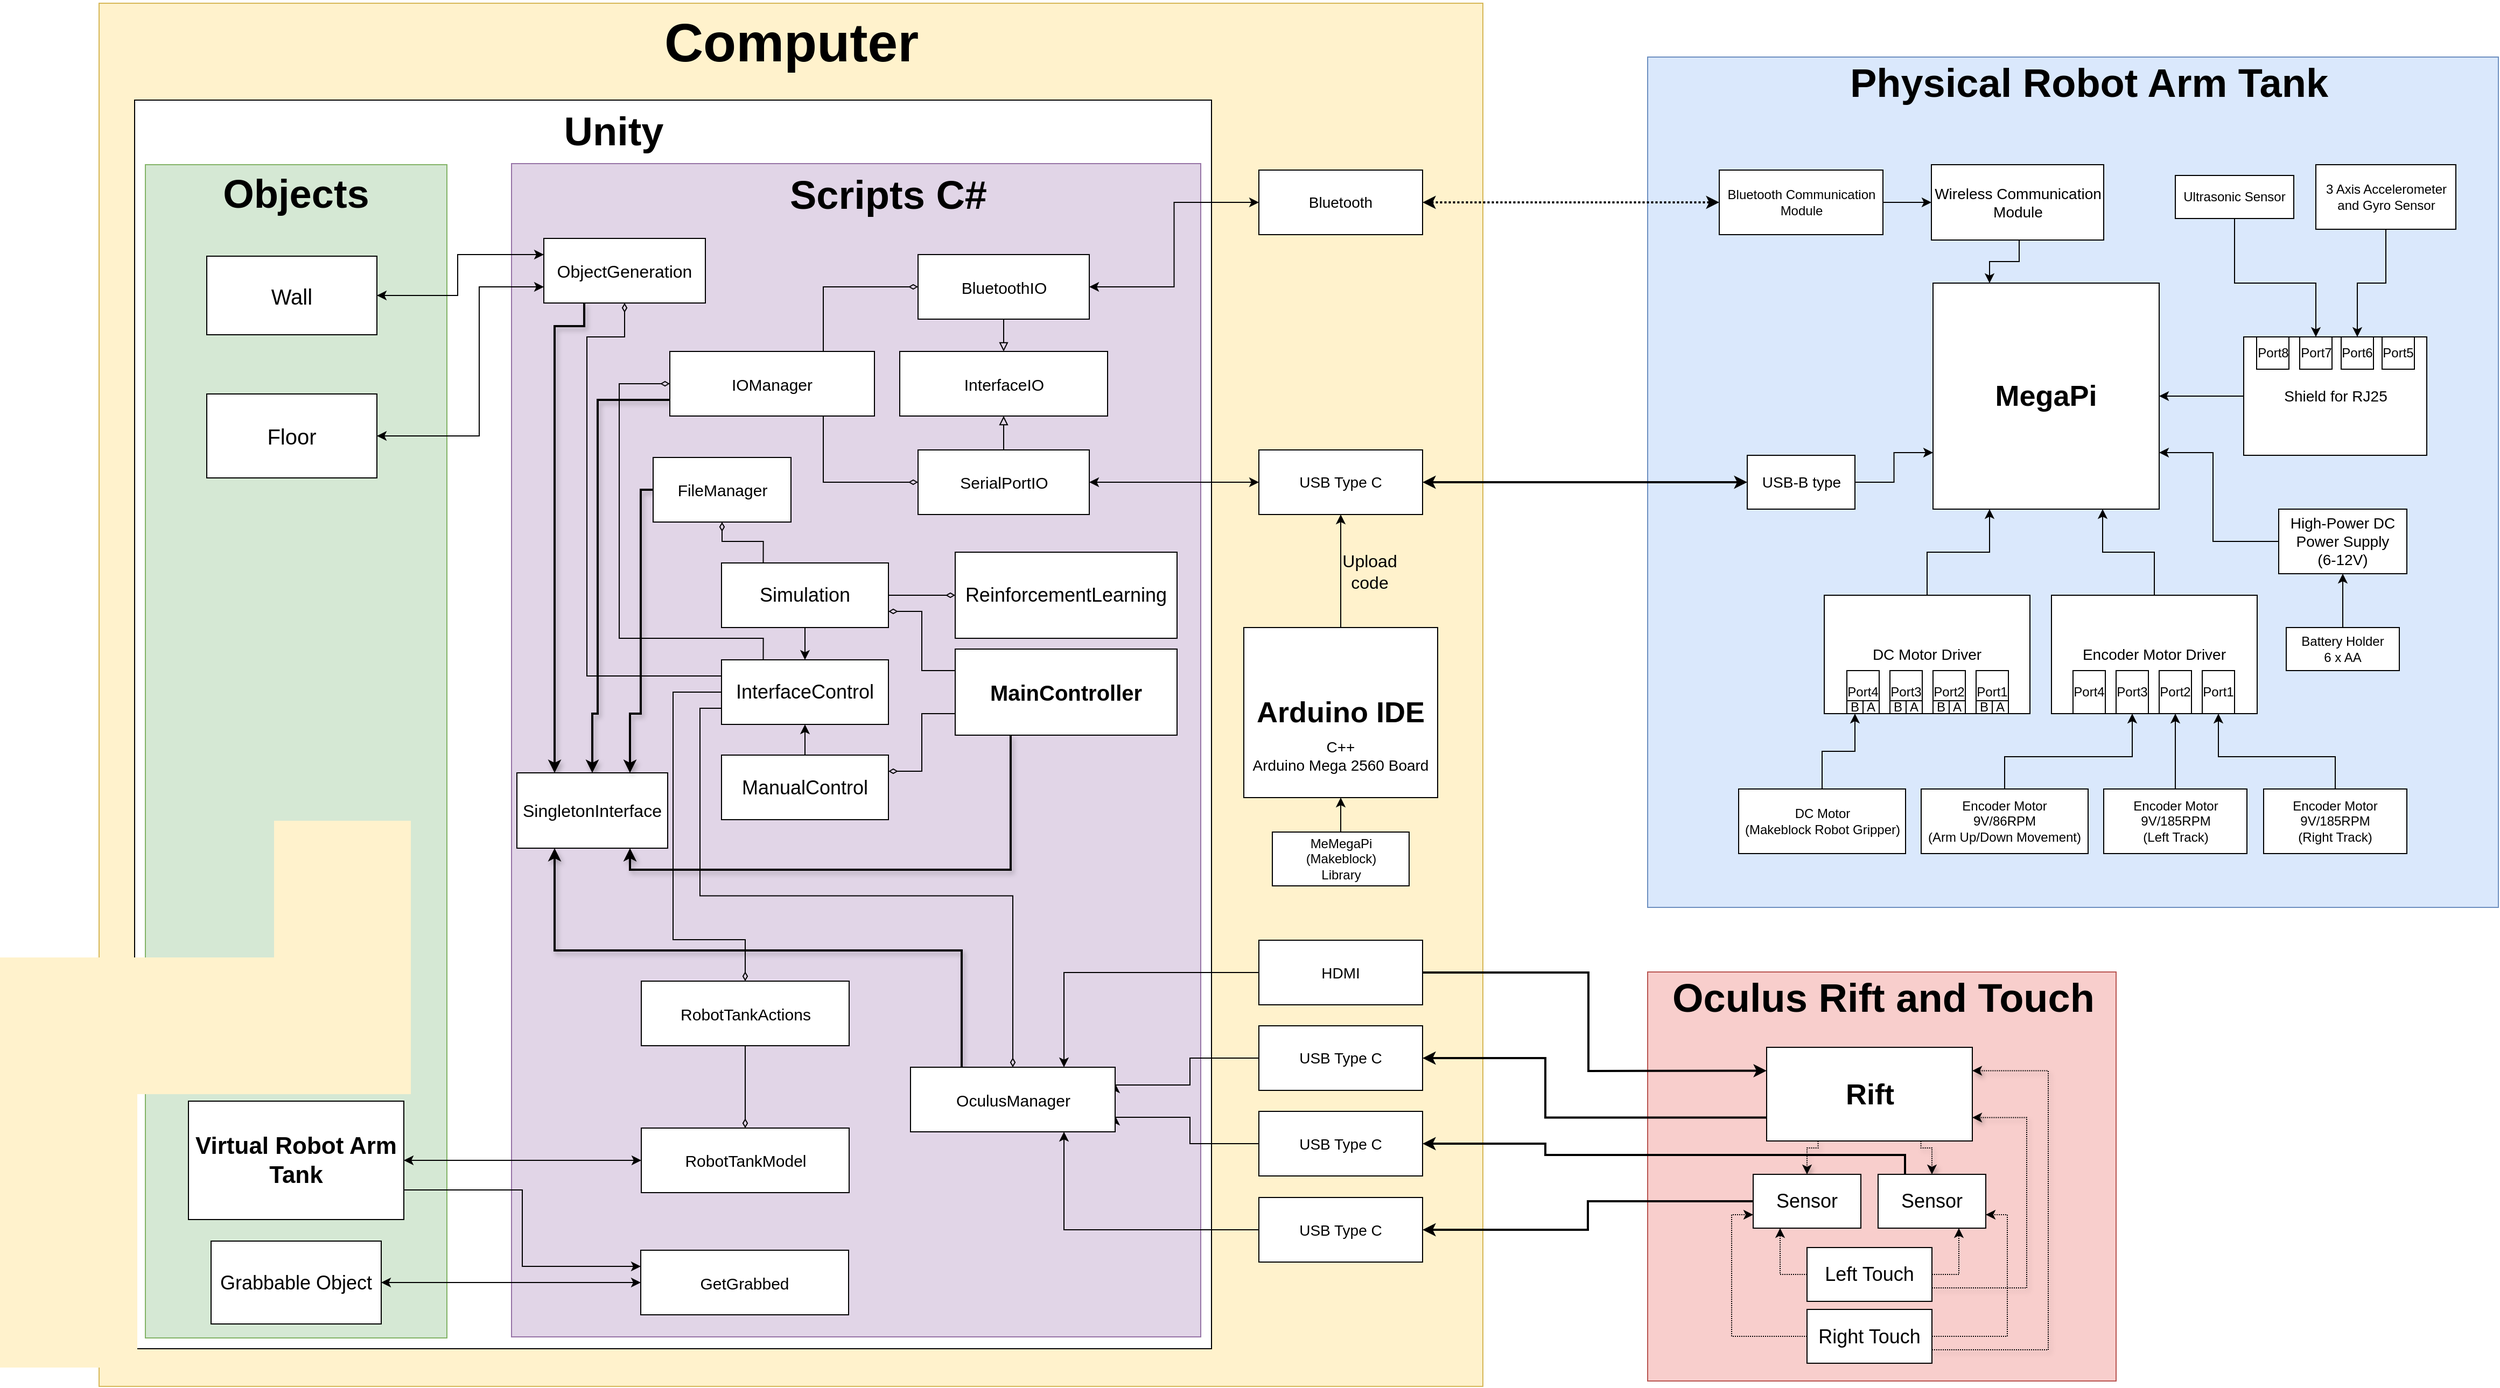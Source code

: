 <mxfile version="12.3.3" type="device" pages="1"><diagram id="ZtkuPc8oIdVvpGQawi5z" name="Page-1"><mxGraphModel dx="4544" dy="1426" grid="1" gridSize="10" guides="1" tooltips="1" connect="1" arrows="1" fold="1" page="1" pageScale="1" pageWidth="850" pageHeight="1100" math="0" shadow="0"><root><mxCell id="0"/><mxCell id="1" parent="0"/><mxCell id="pM2XGTTBJihwnkNe8BIH-6" value="" style="whiteSpace=wrap;html=1;aspect=fixed;labelBackgroundColor=none;labelBorderColor=none;fillColor=#dae8fc;strokeColor=#6c8ebf;" parent="1" vertex="1"><mxGeometry x="395" y="90" width="790" height="790" as="geometry"/></mxCell><mxCell id="pM2XGTTBJihwnkNe8BIH-5" value="&lt;font style=&quot;font-size: 27px;&quot;&gt;MegaPi&lt;/font&gt;" style="whiteSpace=wrap;html=1;align=center;fontStyle=1;fontSize=27;" parent="1" vertex="1"><mxGeometry x="660" y="300" width="210" height="210" as="geometry"/></mxCell><mxCell id="pM2XGTTBJihwnkNe8BIH-67" style="edgeStyle=orthogonalEdgeStyle;rounded=0;orthogonalLoop=1;jettySize=auto;html=1;entryX=0.5;entryY=0;entryDx=0;entryDy=0;fontSize=27;" parent="1" source="pM2XGTTBJihwnkNe8BIH-7" target="pM2XGTTBJihwnkNe8BIH-63" edge="1"><mxGeometry relative="1" as="geometry"><Array as="points"><mxPoint x="1081" y="300"/><mxPoint x="1054" y="300"/></Array></mxGeometry></mxCell><mxCell id="pM2XGTTBJihwnkNe8BIH-7" value="3 Axis Accelerometer and Gyro Sensor" style="whiteSpace=wrap;html=1;align=center;" parent="1" vertex="1"><mxGeometry x="1015.5" y="190" width="130" height="60" as="geometry"/></mxCell><mxCell id="pM2XGTTBJihwnkNe8BIH-8" value="Physical Robot Arm Tank" style="text;html=1;strokeColor=none;fillColor=none;align=center;verticalAlign=middle;whiteSpace=wrap;rounded=0;fontSize=37;fontStyle=1" parent="1" vertex="1"><mxGeometry x="550" y="90" width="510" height="50" as="geometry"/></mxCell><mxCell id="pM2XGTTBJihwnkNe8BIH-66" style="edgeStyle=orthogonalEdgeStyle;rounded=0;orthogonalLoop=1;jettySize=auto;html=1;entryX=0.5;entryY=0;entryDx=0;entryDy=0;fontSize=27;" parent="1" source="pM2XGTTBJihwnkNe8BIH-15" target="pM2XGTTBJihwnkNe8BIH-64" edge="1"><mxGeometry relative="1" as="geometry"><Array as="points"><mxPoint x="940" y="300"/><mxPoint x="1016" y="300"/></Array></mxGeometry></mxCell><mxCell id="pM2XGTTBJihwnkNe8BIH-15" value="&lt;font style=&quot;font-size: 12px;&quot;&gt;Ultrasonic Sensor&lt;/font&gt;" style="whiteSpace=wrap;html=1;align=center;fontSize=12;" parent="1" vertex="1"><mxGeometry x="885" y="200" width="110" height="40" as="geometry"/></mxCell><mxCell id="pM2XGTTBJihwnkNe8BIH-33" style="edgeStyle=orthogonalEdgeStyle;rounded=0;orthogonalLoop=1;jettySize=auto;html=1;entryX=0.5;entryY=1;entryDx=0;entryDy=0;fontSize=12;" parent="1" source="pM2XGTTBJihwnkNe8BIH-16" target="pM2XGTTBJihwnkNe8BIH-28" edge="1"><mxGeometry relative="1" as="geometry"/></mxCell><mxCell id="pM2XGTTBJihwnkNe8BIH-16" value="Encoder Motor 9V/185RPM&lt;br&gt;(Left Track)" style="whiteSpace=wrap;html=1;align=center;fontSize=12;" parent="1" vertex="1"><mxGeometry x="818.5" y="770" width="133" height="60" as="geometry"/></mxCell><mxCell id="pM2XGTTBJihwnkNe8BIH-31" style="edgeStyle=orthogonalEdgeStyle;rounded=0;orthogonalLoop=1;jettySize=auto;html=1;fontSize=12;" parent="1" source="pM2XGTTBJihwnkNe8BIH-17" target="pM2XGTTBJihwnkNe8BIH-27" edge="1"><mxGeometry relative="1" as="geometry"><Array as="points"><mxPoint x="1034" y="740"/><mxPoint x="925" y="740"/></Array></mxGeometry></mxCell><mxCell id="pM2XGTTBJihwnkNe8BIH-17" value="Encoder Motor 9V/185RPM&lt;br&gt;(Right Track)" style="whiteSpace=wrap;html=1;align=center;fontSize=12;" parent="1" vertex="1"><mxGeometry x="967" y="770" width="133" height="60" as="geometry"/></mxCell><mxCell id="pM2XGTTBJihwnkNe8BIH-32" style="edgeStyle=orthogonalEdgeStyle;rounded=0;orthogonalLoop=1;jettySize=auto;html=1;entryX=0.5;entryY=1;entryDx=0;entryDy=0;fontSize=12;" parent="1" source="pM2XGTTBJihwnkNe8BIH-18" target="pM2XGTTBJihwnkNe8BIH-29" edge="1"><mxGeometry relative="1" as="geometry"><Array as="points"><mxPoint x="727" y="740"/><mxPoint x="845" y="740"/></Array></mxGeometry></mxCell><mxCell id="pM2XGTTBJihwnkNe8BIH-18" value="Encoder Motor &lt;br&gt;9V/86RPM&lt;br&gt;(Arm Up/Down Movement)" style="whiteSpace=wrap;html=1;align=center;fontSize=12;" parent="1" vertex="1"><mxGeometry x="649" y="770" width="155" height="60" as="geometry"/></mxCell><mxCell id="pM2XGTTBJihwnkNe8BIH-69" style="edgeStyle=orthogonalEdgeStyle;rounded=0;orthogonalLoop=1;jettySize=auto;html=1;entryX=0.75;entryY=1;entryDx=0;entryDy=0;fontSize=27;" parent="1" source="pM2XGTTBJihwnkNe8BIH-22" target="pM2XGTTBJihwnkNe8BIH-5" edge="1"><mxGeometry relative="1" as="geometry"/></mxCell><mxCell id="pM2XGTTBJihwnkNe8BIH-22" value="Encoder Motor Driver" style="whiteSpace=wrap;html=1;align=center;fontSize=14;" parent="1" vertex="1"><mxGeometry x="770" y="590" width="191" height="110" as="geometry"/></mxCell><mxCell id="pM2XGTTBJihwnkNe8BIH-58" style="edgeStyle=orthogonalEdgeStyle;rounded=0;orthogonalLoop=1;jettySize=auto;html=1;entryX=0.5;entryY=1;entryDx=0;entryDy=0;fontSize=14;" parent="1" source="pM2XGTTBJihwnkNe8BIH-26" target="pM2XGTTBJihwnkNe8BIH-57" edge="1"><mxGeometry relative="1" as="geometry"/></mxCell><mxCell id="pM2XGTTBJihwnkNe8BIH-26" value="Battery Holder &lt;br style=&quot;font-size: 12px;&quot;&gt;6 x AA" style="whiteSpace=wrap;html=1;align=center;fontSize=12;" parent="1" vertex="1"><mxGeometry x="988" y="620" width="105" height="40" as="geometry"/></mxCell><mxCell id="pM2XGTTBJihwnkNe8BIH-27" value="Port1" style="whiteSpace=wrap;html=1;align=center;fontSize=12;" parent="1" vertex="1"><mxGeometry x="910" y="660" width="30" height="40" as="geometry"/></mxCell><mxCell id="pM2XGTTBJihwnkNe8BIH-28" value="Port2" style="whiteSpace=wrap;html=1;align=center;fontSize=12;" parent="1" vertex="1"><mxGeometry x="870" y="660" width="30" height="40" as="geometry"/></mxCell><mxCell id="pM2XGTTBJihwnkNe8BIH-29" value="Port3" style="whiteSpace=wrap;html=1;align=center;fontSize=12;" parent="1" vertex="1"><mxGeometry x="830" y="660" width="30" height="40" as="geometry"/></mxCell><mxCell id="pM2XGTTBJihwnkNe8BIH-30" value="Port4" style="whiteSpace=wrap;html=1;align=center;fontSize=12;" parent="1" vertex="1"><mxGeometry x="790" y="660" width="30" height="40" as="geometry"/></mxCell><mxCell id="pM2XGTTBJihwnkNe8BIH-68" style="edgeStyle=orthogonalEdgeStyle;rounded=0;orthogonalLoop=1;jettySize=auto;html=1;entryX=0.25;entryY=1;entryDx=0;entryDy=0;fontSize=27;" parent="1" source="pM2XGTTBJihwnkNe8BIH-34" target="pM2XGTTBJihwnkNe8BIH-5" edge="1"><mxGeometry relative="1" as="geometry"/></mxCell><mxCell id="pM2XGTTBJihwnkNe8BIH-34" value="DC Motor Driver" style="whiteSpace=wrap;html=1;align=center;fontSize=14;" parent="1" vertex="1"><mxGeometry x="559" y="590" width="191" height="110" as="geometry"/></mxCell><mxCell id="pM2XGTTBJihwnkNe8BIH-56" style="edgeStyle=orthogonalEdgeStyle;rounded=0;orthogonalLoop=1;jettySize=auto;html=1;entryX=0.5;entryY=1;entryDx=0;entryDy=0;fontSize=14;" parent="1" source="pM2XGTTBJihwnkNe8BIH-35" target="pM2XGTTBJihwnkNe8BIH-51" edge="1"><mxGeometry relative="1" as="geometry"/></mxCell><mxCell id="pM2XGTTBJihwnkNe8BIH-35" value="DC Motor &lt;br&gt;(Makeblock Robot Gripper)" style="whiteSpace=wrap;html=1;align=center;fontSize=12;" parent="1" vertex="1"><mxGeometry x="479.5" y="770" width="155" height="60" as="geometry"/></mxCell><mxCell id="pM2XGTTBJihwnkNe8BIH-36" value="Port1" style="whiteSpace=wrap;html=1;align=center;fontSize=12;" parent="1" vertex="1"><mxGeometry x="700" y="660" width="30" height="40" as="geometry"/></mxCell><mxCell id="pM2XGTTBJihwnkNe8BIH-37" value="Port2" style="whiteSpace=wrap;html=1;align=center;fontSize=12;" parent="1" vertex="1"><mxGeometry x="660" y="660" width="30" height="40" as="geometry"/></mxCell><mxCell id="pM2XGTTBJihwnkNe8BIH-38" value="Port3" style="whiteSpace=wrap;html=1;align=center;fontSize=12;" parent="1" vertex="1"><mxGeometry x="620" y="660" width="30" height="40" as="geometry"/></mxCell><mxCell id="pM2XGTTBJihwnkNe8BIH-39" value="Port4" style="whiteSpace=wrap;html=1;align=center;fontSize=12;" parent="1" vertex="1"><mxGeometry x="580" y="660" width="30" height="40" as="geometry"/></mxCell><mxCell id="pM2XGTTBJihwnkNe8BIH-43" value="A" style="whiteSpace=wrap;html=1;align=center;fontSize=12;" parent="1" vertex="1"><mxGeometry x="635" y="688" width="15" height="12" as="geometry"/></mxCell><mxCell id="pM2XGTTBJihwnkNe8BIH-49" value="B" style="whiteSpace=wrap;html=1;align=center;fontSize=12;" parent="1" vertex="1"><mxGeometry x="620" y="688" width="15" height="12" as="geometry"/></mxCell><mxCell id="pM2XGTTBJihwnkNe8BIH-50" value="A" style="whiteSpace=wrap;html=1;align=center;fontSize=12;" parent="1" vertex="1"><mxGeometry x="595" y="688" width="15" height="12" as="geometry"/></mxCell><mxCell id="pM2XGTTBJihwnkNe8BIH-51" value="B" style="whiteSpace=wrap;html=1;align=center;fontSize=12;" parent="1" vertex="1"><mxGeometry x="580" y="688" width="15" height="12" as="geometry"/></mxCell><mxCell id="pM2XGTTBJihwnkNe8BIH-52" value="A" style="whiteSpace=wrap;html=1;align=center;fontSize=12;" parent="1" vertex="1"><mxGeometry x="675" y="688" width="15" height="12" as="geometry"/></mxCell><mxCell id="pM2XGTTBJihwnkNe8BIH-53" value="B" style="whiteSpace=wrap;html=1;align=center;fontSize=12;" parent="1" vertex="1"><mxGeometry x="660" y="688" width="15" height="12" as="geometry"/></mxCell><mxCell id="pM2XGTTBJihwnkNe8BIH-54" value="A" style="whiteSpace=wrap;html=1;align=center;fontSize=12;" parent="1" vertex="1"><mxGeometry x="715" y="688" width="15" height="12" as="geometry"/></mxCell><mxCell id="pM2XGTTBJihwnkNe8BIH-55" value="B" style="whiteSpace=wrap;html=1;align=center;fontSize=12;" parent="1" vertex="1"><mxGeometry x="700" y="688" width="15" height="12" as="geometry"/></mxCell><mxCell id="pM2XGTTBJihwnkNe8BIH-70" style="edgeStyle=orthogonalEdgeStyle;rounded=0;orthogonalLoop=1;jettySize=auto;html=1;entryX=1;entryY=0.75;entryDx=0;entryDy=0;fontSize=27;" parent="1" source="pM2XGTTBJihwnkNe8BIH-57" target="pM2XGTTBJihwnkNe8BIH-5" edge="1"><mxGeometry relative="1" as="geometry"><Array as="points"><mxPoint x="920" y="540"/><mxPoint x="920" y="458"/></Array></mxGeometry></mxCell><mxCell id="pM2XGTTBJihwnkNe8BIH-57" value="High-Power DC&lt;br&gt;Power Supply &lt;br&gt;(6-12V)" style="whiteSpace=wrap;html=1;align=center;fontSize=14;" parent="1" vertex="1"><mxGeometry x="981" y="510" width="119" height="60" as="geometry"/></mxCell><mxCell id="pM2XGTTBJihwnkNe8BIH-71" style="edgeStyle=orthogonalEdgeStyle;rounded=0;orthogonalLoop=1;jettySize=auto;html=1;entryX=1;entryY=0.5;entryDx=0;entryDy=0;fontSize=27;" parent="1" source="pM2XGTTBJihwnkNe8BIH-59" target="pM2XGTTBJihwnkNe8BIH-5" edge="1"><mxGeometry relative="1" as="geometry"/></mxCell><mxCell id="pM2XGTTBJihwnkNe8BIH-59" value="Shield for RJ25" style="whiteSpace=wrap;html=1;align=center;fontSize=14;" parent="1" vertex="1"><mxGeometry x="948.5" y="350" width="170" height="110" as="geometry"/></mxCell><mxCell id="pM2XGTTBJihwnkNe8BIH-61" value="Port5" style="whiteSpace=wrap;html=1;align=center;fontSize=12;" parent="1" vertex="1"><mxGeometry x="1077" y="350" width="30" height="30" as="geometry"/></mxCell><mxCell id="pM2XGTTBJihwnkNe8BIH-63" value="Port6" style="whiteSpace=wrap;html=1;align=center;fontSize=12;" parent="1" vertex="1"><mxGeometry x="1039" y="350" width="30" height="30" as="geometry"/></mxCell><mxCell id="pM2XGTTBJihwnkNe8BIH-64" value="Port7" style="whiteSpace=wrap;html=1;align=center;fontSize=12;" parent="1" vertex="1"><mxGeometry x="1000.5" y="350" width="30" height="30" as="geometry"/></mxCell><mxCell id="pM2XGTTBJihwnkNe8BIH-65" value="Port8" style="whiteSpace=wrap;html=1;align=center;fontSize=12;" parent="1" vertex="1"><mxGeometry x="960.5" y="350" width="30" height="30" as="geometry"/></mxCell><mxCell id="pM2XGTTBJihwnkNe8BIH-75" style="edgeStyle=orthogonalEdgeStyle;rounded=0;orthogonalLoop=1;jettySize=auto;html=1;entryX=0;entryY=0.75;entryDx=0;entryDy=0;fontSize=27;" parent="1" source="pM2XGTTBJihwnkNe8BIH-73" target="pM2XGTTBJihwnkNe8BIH-5" edge="1"><mxGeometry relative="1" as="geometry"/></mxCell><mxCell id="pM2XGTTBJihwnkNe8BIH-73" value="USB-B type" style="whiteSpace=wrap;html=1;align=center;fontSize=14;" parent="1" vertex="1"><mxGeometry x="487.5" y="460" width="100" height="50" as="geometry"/></mxCell><mxCell id="pM2XGTTBJihwnkNe8BIH-76" style="edgeStyle=orthogonalEdgeStyle;rounded=0;orthogonalLoop=1;jettySize=auto;html=1;entryX=0.25;entryY=0;entryDx=0;entryDy=0;fontSize=27;" parent="1" source="pM2XGTTBJihwnkNe8BIH-74" target="pM2XGTTBJihwnkNe8BIH-5" edge="1"><mxGeometry relative="1" as="geometry"><Array as="points"><mxPoint x="740" y="280"/><mxPoint x="712" y="280"/></Array></mxGeometry></mxCell><mxCell id="pM2XGTTBJihwnkNe8BIH-74" value="Wireless Communication Module" style="whiteSpace=wrap;html=1;align=center;fontSize=14;" parent="1" vertex="1"><mxGeometry x="658.5" y="190" width="160" height="70" as="geometry"/></mxCell><mxCell id="pM2XGTTBJihwnkNe8BIH-78" style="edgeStyle=orthogonalEdgeStyle;rounded=0;orthogonalLoop=1;jettySize=auto;html=1;entryX=0;entryY=0.5;entryDx=0;entryDy=0;fontSize=12;" parent="1" source="pM2XGTTBJihwnkNe8BIH-77" target="pM2XGTTBJihwnkNe8BIH-74" edge="1"><mxGeometry relative="1" as="geometry"/></mxCell><mxCell id="pM2XGTTBJihwnkNe8BIH-77" value="Bluetooth Communication Module" style="whiteSpace=wrap;html=1;align=center;fontSize=12;" parent="1" vertex="1"><mxGeometry x="461.5" y="195" width="152" height="60" as="geometry"/></mxCell><mxCell id="pM2XGTTBJihwnkNe8BIH-79" value="" style="whiteSpace=wrap;html=1;aspect=fixed;fillColor=#fff2cc;strokeColor=#d6b656;" parent="1" vertex="1"><mxGeometry x="-1043" y="40" width="1285" height="1285" as="geometry"/></mxCell><mxCell id="pM2XGTTBJihwnkNe8BIH-91" style="edgeStyle=none;rounded=0;comic=0;jumpStyle=none;orthogonalLoop=1;jettySize=auto;html=1;entryX=0;entryY=0.5;entryDx=0;entryDy=0;shadow=0;startArrow=classic;startFill=1;strokeColor=#000000;strokeWidth=2;fontSize=14;dashed=1;dashPattern=1 1;" parent="1" source="pM2XGTTBJihwnkNe8BIH-81" target="pM2XGTTBJihwnkNe8BIH-77" edge="1"><mxGeometry relative="1" as="geometry"/></mxCell><mxCell id="pM2XGTTBJihwnkNe8BIH-86" style="rounded=0;orthogonalLoop=1;jettySize=auto;html=1;entryX=0;entryY=0.5;entryDx=0;entryDy=0;fontSize=14;strokeColor=#000000;strokeWidth=2;elbow=vertical;shadow=0;comic=0;jumpStyle=none;startArrow=classic;startFill=1;" parent="1" source="pM2XGTTBJihwnkNe8BIH-83" target="pM2XGTTBJihwnkNe8BIH-73" edge="1"><mxGeometry relative="1" as="geometry"/></mxCell><mxCell id="pM2XGTTBJihwnkNe8BIH-95" value="" style="rounded=0;whiteSpace=wrap;html=1;fontSize=37;fillColor=#f8cecc;strokeColor=#b85450;" parent="1" vertex="1"><mxGeometry x="395" y="940" width="435" height="380" as="geometry"/></mxCell><mxCell id="pM2XGTTBJihwnkNe8BIH-97" value="Oculus Rift and Touch" style="text;html=1;strokeColor=none;fillColor=none;align=center;verticalAlign=middle;whiteSpace=wrap;rounded=0;fontSize=37;fontStyle=1" parent="1" vertex="1"><mxGeometry x="358.5" y="940" width="510" height="50" as="geometry"/></mxCell><mxCell id="pM2XGTTBJihwnkNe8BIH-104" style="edgeStyle=orthogonalEdgeStyle;rounded=0;comic=0;jumpStyle=none;orthogonalLoop=1;jettySize=auto;html=1;exitX=0;exitY=0.75;exitDx=0;exitDy=0;entryX=1;entryY=0.5;entryDx=0;entryDy=0;shadow=0;startArrow=none;startFill=0;strokeColor=#000000;strokeWidth=2;fontSize=23;" parent="1" source="pM2XGTTBJihwnkNe8BIH-100" target="pM2XGTTBJihwnkNe8BIH-92" edge="1"><mxGeometry relative="1" as="geometry"><Array as="points"><mxPoint x="300" y="1075"/><mxPoint x="300" y="1020"/></Array></mxGeometry></mxCell><mxCell id="pM2XGTTBJihwnkNe8BIH-112" style="edgeStyle=orthogonalEdgeStyle;rounded=0;comic=0;jumpStyle=none;orthogonalLoop=1;jettySize=auto;html=1;exitX=0;exitY=0.25;exitDx=0;exitDy=0;entryX=1;entryY=0.5;entryDx=0;entryDy=0;shadow=0;startArrow=classic;startFill=1;strokeColor=#000000;strokeWidth=2;fontSize=23;endArrow=none;endFill=0;" parent="1" source="pM2XGTTBJihwnkNe8BIH-100" target="pM2XGTTBJihwnkNe8BIH-98" edge="1"><mxGeometry relative="1" as="geometry"><Array as="points"><mxPoint x="470" y="1032"/><mxPoint x="340" y="1032"/><mxPoint x="340" y="941"/></Array></mxGeometry></mxCell><mxCell id="pM2XGTTBJihwnkNe8BIH-114" style="edgeStyle=orthogonalEdgeStyle;rounded=0;comic=0;jumpStyle=none;orthogonalLoop=1;jettySize=auto;html=1;exitX=0.25;exitY=1;exitDx=0;exitDy=0;shadow=1;startArrow=none;startFill=0;strokeColor=#000000;strokeWidth=1;fontSize=23;dashed=1;dashPattern=1 1;" parent="1" source="pM2XGTTBJihwnkNe8BIH-100" target="pM2XGTTBJihwnkNe8BIH-102" edge="1"><mxGeometry relative="1" as="geometry"><Array as="points"><mxPoint x="553" y="1103.5"/><mxPoint x="543" y="1103.5"/></Array></mxGeometry></mxCell><mxCell id="pM2XGTTBJihwnkNe8BIH-115" style="edgeStyle=orthogonalEdgeStyle;rounded=0;comic=0;jumpStyle=none;orthogonalLoop=1;jettySize=auto;html=1;exitX=0.75;exitY=1;exitDx=0;exitDy=0;shadow=1;startArrow=none;startFill=0;strokeColor=#000000;strokeWidth=1;fontSize=23;dashed=1;dashPattern=1 1;" parent="1" source="pM2XGTTBJihwnkNe8BIH-100" target="pM2XGTTBJihwnkNe8BIH-101" edge="1"><mxGeometry relative="1" as="geometry"><Array as="points"><mxPoint x="649" y="1103.5"/><mxPoint x="659" y="1103.5"/></Array></mxGeometry></mxCell><mxCell id="pM2XGTTBJihwnkNe8BIH-100" value="Rift" style="whiteSpace=wrap;html=1;align=center;fontSize=27;fontStyle=1" parent="1" vertex="1"><mxGeometry x="505.5" y="1010" width="191" height="87" as="geometry"/></mxCell><mxCell id="pM2XGTTBJihwnkNe8BIH-128" style="edgeStyle=orthogonalEdgeStyle;rounded=0;comic=0;jumpStyle=none;orthogonalLoop=1;jettySize=auto;html=1;exitX=0.25;exitY=0;exitDx=0;exitDy=0;entryX=1;entryY=0.5;entryDx=0;entryDy=0;shadow=0;startArrow=none;startFill=0;strokeColor=#000000;strokeWidth=2;fontSize=23;" parent="1" source="pM2XGTTBJihwnkNe8BIH-101" target="pM2XGTTBJihwnkNe8BIH-94" edge="1"><mxGeometry relative="1" as="geometry"><Array as="points"><mxPoint x="634" y="1110"/><mxPoint x="300" y="1110"/><mxPoint x="300" y="1100"/></Array></mxGeometry></mxCell><mxCell id="pM2XGTTBJihwnkNe8BIH-101" value="Sensor" style="whiteSpace=wrap;html=1;align=center;fontSize=18;" parent="1" vertex="1"><mxGeometry x="609" y="1128" width="100" height="50" as="geometry"/></mxCell><mxCell id="pM2XGTTBJihwnkNe8BIH-116" style="edgeStyle=orthogonalEdgeStyle;rounded=0;comic=0;jumpStyle=none;orthogonalLoop=1;jettySize=auto;html=1;exitX=0;exitY=0.5;exitDx=0;exitDy=0;entryX=1;entryY=0.5;entryDx=0;entryDy=0;shadow=0;startArrow=none;startFill=0;strokeColor=#000000;strokeWidth=2;fontSize=23;" parent="1" source="pM2XGTTBJihwnkNe8BIH-102" target="pM2XGTTBJihwnkNe8BIH-93" edge="1"><mxGeometry relative="1" as="geometry"/></mxCell><mxCell id="pM2XGTTBJihwnkNe8BIH-102" value="Sensor" style="whiteSpace=wrap;html=1;align=center;fontSize=18;" parent="1" vertex="1"><mxGeometry x="493" y="1128" width="100" height="50" as="geometry"/></mxCell><mxCell id="pM2XGTTBJihwnkNe8BIH-124" style="edgeStyle=orthogonalEdgeStyle;rounded=0;comic=0;jumpStyle=none;orthogonalLoop=1;jettySize=auto;html=1;entryX=0.25;entryY=1;entryDx=0;entryDy=0;shadow=0;startArrow=none;startFill=0;strokeColor=#000000;strokeWidth=1;fontSize=23;dashed=1;dashPattern=1 1;" parent="1" source="pM2XGTTBJihwnkNe8BIH-118" target="pM2XGTTBJihwnkNe8BIH-102" edge="1"><mxGeometry relative="1" as="geometry"><Array as="points"><mxPoint x="518" y="1220.5"/></Array></mxGeometry></mxCell><mxCell id="pM2XGTTBJihwnkNe8BIH-125" style="edgeStyle=orthogonalEdgeStyle;rounded=0;comic=0;jumpStyle=none;orthogonalLoop=1;jettySize=auto;html=1;entryX=0.75;entryY=1;entryDx=0;entryDy=0;shadow=0;startArrow=none;startFill=0;strokeColor=#000000;strokeWidth=1;fontSize=23;dashed=1;dashPattern=1 1;" parent="1" source="pM2XGTTBJihwnkNe8BIH-118" target="pM2XGTTBJihwnkNe8BIH-101" edge="1"><mxGeometry relative="1" as="geometry"><Array as="points"><mxPoint x="684" y="1221.5"/></Array></mxGeometry></mxCell><mxCell id="pM2XGTTBJihwnkNe8BIH-126" style="edgeStyle=orthogonalEdgeStyle;rounded=0;comic=0;jumpStyle=none;orthogonalLoop=1;jettySize=auto;html=1;exitX=1;exitY=0.75;exitDx=0;exitDy=0;entryX=1;entryY=0.75;entryDx=0;entryDy=0;shadow=1;startArrow=none;startFill=0;strokeColor=#000000;strokeWidth=1;fontSize=23;dashed=1;dashPattern=1 1;" parent="1" source="pM2XGTTBJihwnkNe8BIH-118" target="pM2XGTTBJihwnkNe8BIH-100" edge="1"><mxGeometry relative="1" as="geometry"><Array as="points"><mxPoint x="747" y="1233.5"/><mxPoint x="747" y="1075.5"/></Array></mxGeometry></mxCell><mxCell id="pM2XGTTBJihwnkNe8BIH-118" value="Left Touch" style="whiteSpace=wrap;html=1;align=center;fontSize=18;" parent="1" vertex="1"><mxGeometry x="543" y="1196" width="116" height="50" as="geometry"/></mxCell><mxCell id="pM2XGTTBJihwnkNe8BIH-122" style="edgeStyle=orthogonalEdgeStyle;rounded=0;comic=0;jumpStyle=none;orthogonalLoop=1;jettySize=auto;html=1;entryX=1;entryY=0.75;entryDx=0;entryDy=0;shadow=0;startArrow=none;startFill=0;strokeColor=#000000;strokeWidth=1;fontSize=23;dashed=1;dashPattern=1 1;" parent="1" source="pM2XGTTBJihwnkNe8BIH-121" target="pM2XGTTBJihwnkNe8BIH-101" edge="1"><mxGeometry relative="1" as="geometry"><Array as="points"><mxPoint x="729" y="1278.5"/><mxPoint x="729" y="1165.5"/></Array></mxGeometry></mxCell><mxCell id="pM2XGTTBJihwnkNe8BIH-123" style="edgeStyle=orthogonalEdgeStyle;rounded=0;comic=0;jumpStyle=none;orthogonalLoop=1;jettySize=auto;html=1;entryX=0;entryY=0.75;entryDx=0;entryDy=0;shadow=0;startArrow=none;startFill=0;strokeColor=#000000;strokeWidth=1;fontSize=23;dashed=1;dashPattern=1 1;" parent="1" source="pM2XGTTBJihwnkNe8BIH-121" target="pM2XGTTBJihwnkNe8BIH-102" edge="1"><mxGeometry relative="1" as="geometry"><Array as="points"><mxPoint x="473" y="1278.5"/><mxPoint x="473" y="1165.5"/></Array></mxGeometry></mxCell><mxCell id="pM2XGTTBJihwnkNe8BIH-127" style="edgeStyle=orthogonalEdgeStyle;rounded=0;comic=0;jumpStyle=none;orthogonalLoop=1;jettySize=auto;html=1;exitX=1;exitY=0.75;exitDx=0;exitDy=0;entryX=1;entryY=0.25;entryDx=0;entryDy=0;shadow=1;startArrow=none;startFill=0;strokeColor=#000000;strokeWidth=1;fontSize=23;dashed=1;dashPattern=1 1;" parent="1" source="pM2XGTTBJihwnkNe8BIH-121" target="pM2XGTTBJihwnkNe8BIH-100" edge="1"><mxGeometry relative="1" as="geometry"><Array as="points"><mxPoint x="767" y="1290.5"/><mxPoint x="767" y="1031.5"/></Array></mxGeometry></mxCell><mxCell id="pM2XGTTBJihwnkNe8BIH-121" value="Right Touch" style="whiteSpace=wrap;html=1;align=center;fontSize=18;" parent="1" vertex="1"><mxGeometry x="543" y="1253.5" width="116" height="50" as="geometry"/></mxCell><mxCell id="pM2XGTTBJihwnkNe8BIH-147" value="" style="rounded=0;whiteSpace=wrap;html=1;fontSize=16;" parent="1" vertex="1"><mxGeometry x="-1010" y="130" width="1000" height="1160" as="geometry"/></mxCell><mxCell id="pM2XGTTBJihwnkNe8BIH-148" value="Computer" style="text;html=1;strokeColor=none;fillColor=none;align=center;verticalAlign=middle;whiteSpace=wrap;rounded=0;fontSize=50;fontStyle=1" parent="1" vertex="1"><mxGeometry x="-680.5" y="37" width="560" height="78" as="geometry"/></mxCell><mxCell id="pM2XGTTBJihwnkNe8BIH-149" value="Unity" style="text;html=1;strokeColor=none;fillColor=none;align=center;verticalAlign=middle;whiteSpace=wrap;rounded=0;fontSize=37;fontStyle=1" parent="1" vertex="1"><mxGeometry x="-840" y="130" width="550" height="60" as="geometry"/></mxCell><mxCell id="-z4W4mjomWV5HzV91N1e-25" value="" style="rounded=0;whiteSpace=wrap;html=1;fontSize=18;fillColor=#d5e8d4;strokeColor=#82b366;" vertex="1" parent="1"><mxGeometry x="-1000" y="190" width="280" height="1090" as="geometry"/></mxCell><mxCell id="-z4W4mjomWV5HzV91N1e-26" value="Objects" style="text;html=1;strokeColor=none;fillColor=none;align=center;verticalAlign=middle;whiteSpace=wrap;rounded=0;fontSize=37;fontStyle=1" vertex="1" parent="1"><mxGeometry x="-1135" y="187.5" width="550" height="60" as="geometry"/></mxCell><mxCell id="-z4W4mjomWV5HzV91N1e-28" value="" style="rounded=0;whiteSpace=wrap;html=1;fontSize=18;fillColor=#e1d5e7;strokeColor=#9673a6;" vertex="1" parent="1"><mxGeometry x="-660" y="189" width="640" height="1090" as="geometry"/></mxCell><mxCell id="pM2XGTTBJihwnkNe8BIH-81" value="Bluetooth" style="whiteSpace=wrap;html=1;align=center;fontSize=14;" parent="1" vertex="1"><mxGeometry x="34" y="195" width="152" height="60" as="geometry"/></mxCell><mxCell id="pM2XGTTBJihwnkNe8BIH-83" value="USB Type C" style="whiteSpace=wrap;html=1;align=center;fontSize=14;" parent="1" vertex="1"><mxGeometry x="34" y="455" width="152" height="60" as="geometry"/></mxCell><mxCell id="pM2XGTTBJihwnkNe8BIH-92" value="USB Type C" style="whiteSpace=wrap;html=1;align=center;fontSize=14;" parent="1" vertex="1"><mxGeometry x="34" y="990" width="152" height="60" as="geometry"/></mxCell><mxCell id="pM2XGTTBJihwnkNe8BIH-93" value="USB Type C" style="whiteSpace=wrap;html=1;align=center;fontSize=14;" parent="1" vertex="1"><mxGeometry x="34" y="1149.5" width="152" height="60" as="geometry"/></mxCell><mxCell id="pM2XGTTBJihwnkNe8BIH-94" value="USB Type C" style="whiteSpace=wrap;html=1;align=center;fontSize=14;" parent="1" vertex="1"><mxGeometry x="34" y="1069.5" width="152" height="60" as="geometry"/></mxCell><mxCell id="pM2XGTTBJihwnkNe8BIH-98" value="HDMI" style="whiteSpace=wrap;html=1;align=center;fontSize=14;" parent="1" vertex="1"><mxGeometry x="34" y="910.5" width="152" height="60" as="geometry"/></mxCell><mxCell id="pM2XGTTBJihwnkNe8BIH-144" style="edgeStyle=orthogonalEdgeStyle;rounded=0;comic=0;jumpStyle=none;orthogonalLoop=1;jettySize=auto;html=1;entryX=0.5;entryY=1;entryDx=0;entryDy=0;shadow=0;startArrow=none;startFill=0;endArrow=classic;endFill=1;strokeColor=#000000;strokeWidth=1;fontSize=27;" parent="1" source="pM2XGTTBJihwnkNe8BIH-143" target="pM2XGTTBJihwnkNe8BIH-83" edge="1"><mxGeometry relative="1" as="geometry"/></mxCell><mxCell id="pM2XGTTBJihwnkNe8BIH-143" value="&lt;font style=&quot;font-size: 27px;&quot;&gt;Arduino IDE&lt;/font&gt;" style="whiteSpace=wrap;html=1;align=center;fontStyle=1;fontSize=27;" parent="1" vertex="1"><mxGeometry x="20" y="620" width="180" height="158" as="geometry"/></mxCell><mxCell id="pM2XGTTBJihwnkNe8BIH-146" value="Upload code" style="text;html=1;strokeColor=none;fillColor=none;align=center;verticalAlign=middle;whiteSpace=wrap;rounded=0;fontSize=16;fontStyle=0" parent="1" vertex="1"><mxGeometry x="110" y="545" width="54" height="45" as="geometry"/></mxCell><mxCell id="-z4W4mjomWV5HzV91N1e-2" style="edgeStyle=orthogonalEdgeStyle;rounded=0;orthogonalLoop=1;jettySize=auto;html=1;entryX=0.5;entryY=1;entryDx=0;entryDy=0;fontSize=12;" edge="1" parent="1" source="-z4W4mjomWV5HzV91N1e-1" target="pM2XGTTBJihwnkNe8BIH-143"><mxGeometry relative="1" as="geometry"/></mxCell><mxCell id="-z4W4mjomWV5HzV91N1e-1" value="MeMegaPi (Makeblock)&lt;br style=&quot;font-size: 12px;&quot;&gt;Library" style="whiteSpace=wrap;html=1;align=center;fontSize=12;" vertex="1" parent="1"><mxGeometry x="46.5" y="810" width="127" height="50" as="geometry"/></mxCell><mxCell id="-z4W4mjomWV5HzV91N1e-3" value="C++&lt;br style=&quot;font-size: 14px;&quot;&gt;Arduino Mega 2560 Board" style="text;html=1;strokeColor=none;fillColor=none;align=center;verticalAlign=middle;whiteSpace=wrap;rounded=0;fontSize=14;" vertex="1" parent="1"><mxGeometry x="24" y="721" width="172" height="35" as="geometry"/></mxCell><mxCell id="-z4W4mjomWV5HzV91N1e-4" value="InterfaceIO" style="whiteSpace=wrap;html=1;align=center;fontSize=15;" vertex="1" parent="1"><mxGeometry x="-299.5" y="363.5" width="193" height="60" as="geometry"/></mxCell><mxCell id="-z4W4mjomWV5HzV91N1e-8" style="edgeStyle=orthogonalEdgeStyle;rounded=0;orthogonalLoop=1;jettySize=auto;html=1;entryX=0;entryY=0.5;entryDx=0;entryDy=0;fontSize=12;startArrow=classic;startFill=1;" edge="1" parent="1" source="-z4W4mjomWV5HzV91N1e-5" target="pM2XGTTBJihwnkNe8BIH-81"><mxGeometry relative="1" as="geometry"/></mxCell><mxCell id="-z4W4mjomWV5HzV91N1e-11" style="edgeStyle=orthogonalEdgeStyle;rounded=0;orthogonalLoop=1;jettySize=auto;html=1;entryX=0.5;entryY=0;entryDx=0;entryDy=0;fontSize=12;endArrow=block;endFill=0;" edge="1" parent="1" source="-z4W4mjomWV5HzV91N1e-5" target="-z4W4mjomWV5HzV91N1e-4"><mxGeometry relative="1" as="geometry"/></mxCell><mxCell id="-z4W4mjomWV5HzV91N1e-5" value="BluetoothIO" style="whiteSpace=wrap;html=1;align=center;fontSize=15;" vertex="1" parent="1"><mxGeometry x="-282.5" y="273.5" width="159" height="60" as="geometry"/></mxCell><mxCell id="-z4W4mjomWV5HzV91N1e-9" style="edgeStyle=orthogonalEdgeStyle;rounded=0;orthogonalLoop=1;jettySize=auto;html=1;entryX=0;entryY=0.5;entryDx=0;entryDy=0;fontSize=12;startArrow=classic;startFill=1;" edge="1" parent="1" source="-z4W4mjomWV5HzV91N1e-6" target="pM2XGTTBJihwnkNe8BIH-83"><mxGeometry relative="1" as="geometry"/></mxCell><mxCell id="-z4W4mjomWV5HzV91N1e-10" style="edgeStyle=orthogonalEdgeStyle;rounded=0;orthogonalLoop=1;jettySize=auto;html=1;entryX=0.5;entryY=1;entryDx=0;entryDy=0;fontSize=12;endArrow=block;endFill=0;" edge="1" parent="1" source="-z4W4mjomWV5HzV91N1e-6" target="-z4W4mjomWV5HzV91N1e-4"><mxGeometry relative="1" as="geometry"/></mxCell><mxCell id="-z4W4mjomWV5HzV91N1e-6" value="SerialPortIO" style="whiteSpace=wrap;html=1;align=center;fontSize=15;" vertex="1" parent="1"><mxGeometry x="-282.5" y="455" width="159" height="60" as="geometry"/></mxCell><mxCell id="-z4W4mjomWV5HzV91N1e-64" style="edgeStyle=orthogonalEdgeStyle;rounded=0;orthogonalLoop=1;jettySize=auto;html=1;exitX=0;exitY=0.25;exitDx=0;exitDy=0;entryX=1;entryY=0.75;entryDx=0;entryDy=0;startArrow=none;startFill=0;endArrow=diamondThin;endFill=0;fontSize=20;" edge="1" parent="1" source="-z4W4mjomWV5HzV91N1e-12" target="-z4W4mjomWV5HzV91N1e-54"><mxGeometry relative="1" as="geometry"/></mxCell><mxCell id="-z4W4mjomWV5HzV91N1e-65" style="edgeStyle=orthogonalEdgeStyle;rounded=0;orthogonalLoop=1;jettySize=auto;html=1;exitX=0;exitY=0.75;exitDx=0;exitDy=0;entryX=1;entryY=0.25;entryDx=0;entryDy=0;startArrow=none;startFill=0;endArrow=diamondThin;endFill=0;fontSize=20;" edge="1" parent="1" source="-z4W4mjomWV5HzV91N1e-12" target="-z4W4mjomWV5HzV91N1e-57"><mxGeometry relative="1" as="geometry"/></mxCell><mxCell id="-z4W4mjomWV5HzV91N1e-75" style="edgeStyle=orthogonalEdgeStyle;rounded=0;orthogonalLoop=1;jettySize=auto;html=1;exitX=0.25;exitY=1;exitDx=0;exitDy=0;entryX=0.75;entryY=1;entryDx=0;entryDy=0;shadow=1;startArrow=none;startFill=0;endArrow=classic;endFill=1;strokeWidth=2;fontSize=16;" edge="1" parent="1" source="-z4W4mjomWV5HzV91N1e-12" target="-z4W4mjomWV5HzV91N1e-48"><mxGeometry relative="1" as="geometry"/></mxCell><mxCell id="-z4W4mjomWV5HzV91N1e-12" value="MainController" style="whiteSpace=wrap;html=1;align=center;fontSize=20;fontStyle=1" vertex="1" parent="1"><mxGeometry x="-248" y="640" width="206" height="80" as="geometry"/></mxCell><mxCell id="-z4W4mjomWV5HzV91N1e-15" style="edgeStyle=orthogonalEdgeStyle;rounded=0;orthogonalLoop=1;jettySize=auto;html=1;exitX=0.75;exitY=1;exitDx=0;exitDy=0;entryX=0;entryY=0.5;entryDx=0;entryDy=0;startArrow=none;startFill=0;endArrow=diamondThin;endFill=0;fontSize=18;" edge="1" parent="1" source="-z4W4mjomWV5HzV91N1e-13" target="-z4W4mjomWV5HzV91N1e-6"><mxGeometry relative="1" as="geometry"/></mxCell><mxCell id="-z4W4mjomWV5HzV91N1e-16" style="edgeStyle=orthogonalEdgeStyle;rounded=0;orthogonalLoop=1;jettySize=auto;html=1;exitX=0.75;exitY=0;exitDx=0;exitDy=0;entryX=0;entryY=0.5;entryDx=0;entryDy=0;startArrow=none;startFill=0;endArrow=diamondThin;endFill=0;fontSize=18;" edge="1" parent="1" source="-z4W4mjomWV5HzV91N1e-13" target="-z4W4mjomWV5HzV91N1e-5"><mxGeometry relative="1" as="geometry"/></mxCell><mxCell id="-z4W4mjomWV5HzV91N1e-73" style="edgeStyle=orthogonalEdgeStyle;rounded=0;orthogonalLoop=1;jettySize=auto;html=1;exitX=0;exitY=0.75;exitDx=0;exitDy=0;entryX=0.5;entryY=0;entryDx=0;entryDy=0;shadow=1;startArrow=none;startFill=0;endArrow=classic;endFill=1;fontSize=16;strokeWidth=2;" edge="1" parent="1" source="-z4W4mjomWV5HzV91N1e-13" target="-z4W4mjomWV5HzV91N1e-48"><mxGeometry relative="1" as="geometry"><Array as="points"><mxPoint x="-580" y="408"/><mxPoint x="-580" y="700"/><mxPoint x="-585" y="700"/></Array></mxGeometry></mxCell><mxCell id="-z4W4mjomWV5HzV91N1e-13" value="IOManager" style="whiteSpace=wrap;html=1;align=center;fontSize=15;" vertex="1" parent="1"><mxGeometry x="-513" y="363.5" width="190" height="60" as="geometry"/></mxCell><mxCell id="-z4W4mjomWV5HzV91N1e-20" style="edgeStyle=orthogonalEdgeStyle;rounded=0;orthogonalLoop=1;jettySize=auto;html=1;exitX=0.75;exitY=0;exitDx=0;exitDy=0;entryX=0;entryY=0.5;entryDx=0;entryDy=0;startArrow=classic;startFill=1;endArrow=none;endFill=0;fontSize=18;" edge="1" parent="1" source="-z4W4mjomWV5HzV91N1e-18" target="pM2XGTTBJihwnkNe8BIH-98"><mxGeometry relative="1" as="geometry"/></mxCell><mxCell id="-z4W4mjomWV5HzV91N1e-21" style="edgeStyle=orthogonalEdgeStyle;rounded=0;orthogonalLoop=1;jettySize=auto;html=1;exitX=0.75;exitY=1;exitDx=0;exitDy=0;entryX=0;entryY=0.5;entryDx=0;entryDy=0;startArrow=classic;startFill=1;endArrow=none;endFill=0;fontSize=18;" edge="1" parent="1" source="-z4W4mjomWV5HzV91N1e-18" target="pM2XGTTBJihwnkNe8BIH-93"><mxGeometry relative="1" as="geometry"/></mxCell><mxCell id="-z4W4mjomWV5HzV91N1e-22" style="edgeStyle=orthogonalEdgeStyle;rounded=0;orthogonalLoop=1;jettySize=auto;html=1;exitX=1;exitY=0.75;exitDx=0;exitDy=0;entryX=0;entryY=0.5;entryDx=0;entryDy=0;startArrow=classic;startFill=1;endArrow=none;endFill=0;fontSize=18;" edge="1" parent="1" source="-z4W4mjomWV5HzV91N1e-18" target="pM2XGTTBJihwnkNe8BIH-94"><mxGeometry relative="1" as="geometry"><Array as="points"><mxPoint x="-99" y="1075"/><mxPoint x="-30" y="1075"/><mxPoint x="-30" y="1099"/></Array></mxGeometry></mxCell><mxCell id="-z4W4mjomWV5HzV91N1e-23" style="edgeStyle=orthogonalEdgeStyle;rounded=0;orthogonalLoop=1;jettySize=auto;html=1;exitX=1;exitY=0.25;exitDx=0;exitDy=0;entryX=0;entryY=0.5;entryDx=0;entryDy=0;startArrow=classic;startFill=1;endArrow=none;endFill=0;fontSize=18;" edge="1" parent="1" source="-z4W4mjomWV5HzV91N1e-18" target="pM2XGTTBJihwnkNe8BIH-92"><mxGeometry relative="1" as="geometry"><Array as="points"><mxPoint x="-99" y="1045"/><mxPoint x="-30" y="1045"/><mxPoint x="-30" y="1020"/></Array></mxGeometry></mxCell><mxCell id="-z4W4mjomWV5HzV91N1e-71" style="edgeStyle=orthogonalEdgeStyle;rounded=0;orthogonalLoop=1;jettySize=auto;html=1;exitX=0.25;exitY=0;exitDx=0;exitDy=0;entryX=0.25;entryY=1;entryDx=0;entryDy=0;shadow=1;startArrow=none;startFill=0;endArrow=classic;endFill=1;fontSize=16;strokeWidth=2;" edge="1" parent="1" source="-z4W4mjomWV5HzV91N1e-18" target="-z4W4mjomWV5HzV91N1e-48"><mxGeometry relative="1" as="geometry"><Array as="points"><mxPoint x="-242" y="920"/><mxPoint x="-620" y="920"/></Array></mxGeometry></mxCell><mxCell id="-z4W4mjomWV5HzV91N1e-18" value="OculusManager" style="whiteSpace=wrap;html=1;align=center;fontSize=15;" vertex="1" parent="1"><mxGeometry x="-289.5" y="1028.5" width="190" height="60" as="geometry"/></mxCell><mxCell id="-z4W4mjomWV5HzV91N1e-24" value="RobotTankModel" style="whiteSpace=wrap;html=1;align=center;fontSize=15;" vertex="1" parent="1"><mxGeometry x="-539.5" y="1085" width="193" height="60" as="geometry"/></mxCell><mxCell id="-z4W4mjomWV5HzV91N1e-29" value="Scripts C#" style="text;html=1;strokeColor=none;fillColor=none;align=center;verticalAlign=middle;whiteSpace=wrap;rounded=0;fontSize=37;fontStyle=1" vertex="1" parent="1"><mxGeometry x="-585" y="188.5" width="550" height="60" as="geometry"/></mxCell><mxCell id="-z4W4mjomWV5HzV91N1e-37" style="edgeStyle=orthogonalEdgeStyle;rounded=0;orthogonalLoop=1;jettySize=auto;html=1;entryX=0;entryY=0.5;entryDx=0;entryDy=0;startArrow=classic;startFill=1;endArrow=classic;endFill=1;fontSize=18;" edge="1" parent="1" source="-z4W4mjomWV5HzV91N1e-31" target="-z4W4mjomWV5HzV91N1e-24"><mxGeometry relative="1" as="geometry"/></mxCell><mxCell id="-z4W4mjomWV5HzV91N1e-41" style="edgeStyle=orthogonalEdgeStyle;rounded=0;orthogonalLoop=1;jettySize=auto;html=1;exitX=1;exitY=0.75;exitDx=0;exitDy=0;entryX=0;entryY=0.25;entryDx=0;entryDy=0;startArrow=none;startFill=0;endArrow=classic;endFill=1;fontSize=18;" edge="1" parent="1" source="-z4W4mjomWV5HzV91N1e-31" target="-z4W4mjomWV5HzV91N1e-38"><mxGeometry relative="1" as="geometry"/></mxCell><mxCell id="-z4W4mjomWV5HzV91N1e-31" value="&lt;span style=&quot;font-size: 22px ; font-weight: 700&quot;&gt;Virtual Robot Arm Tank&lt;/span&gt;" style="whiteSpace=wrap;html=1;align=center;fontSize=15;" vertex="1" parent="1"><mxGeometry x="-960" y="1060" width="200" height="110" as="geometry"/></mxCell><mxCell id="-z4W4mjomWV5HzV91N1e-43" style="edgeStyle=orthogonalEdgeStyle;rounded=0;orthogonalLoop=1;jettySize=auto;html=1;exitX=1;exitY=0.5;exitDx=0;exitDy=0;entryX=0;entryY=0.75;entryDx=0;entryDy=0;startArrow=classic;startFill=1;endArrow=classic;endFill=1;fontSize=20;" edge="1" parent="1" source="-z4W4mjomWV5HzV91N1e-32" target="-z4W4mjomWV5HzV91N1e-42"><mxGeometry relative="1" as="geometry"><Array as="points"><mxPoint x="-690" y="442"/><mxPoint x="-690" y="303"/></Array></mxGeometry></mxCell><mxCell id="-z4W4mjomWV5HzV91N1e-32" value="&lt;span style=&quot;font-size: 20px;&quot;&gt;Floor&lt;br style=&quot;font-size: 20px;&quot;&gt;&lt;/span&gt;" style="whiteSpace=wrap;html=1;align=center;fontSize=20;fontStyle=0" vertex="1" parent="1"><mxGeometry x="-943" y="403" width="158" height="78" as="geometry"/></mxCell><mxCell id="-z4W4mjomWV5HzV91N1e-40" style="edgeStyle=orthogonalEdgeStyle;rounded=0;orthogonalLoop=1;jettySize=auto;html=1;exitX=1;exitY=0.5;exitDx=0;exitDy=0;entryX=0;entryY=0.5;entryDx=0;entryDy=0;startArrow=classic;startFill=1;endArrow=classic;endFill=1;fontSize=18;" edge="1" parent="1" source="-z4W4mjomWV5HzV91N1e-35" target="-z4W4mjomWV5HzV91N1e-38"><mxGeometry relative="1" as="geometry"/></mxCell><mxCell id="-z4W4mjomWV5HzV91N1e-35" value="Grabbable Object" style="whiteSpace=wrap;html=1;align=center;fontSize=18;fontStyle=0" vertex="1" parent="1"><mxGeometry x="-939" y="1190" width="158" height="77" as="geometry"/></mxCell><mxCell id="-z4W4mjomWV5HzV91N1e-44" style="edgeStyle=orthogonalEdgeStyle;rounded=0;orthogonalLoop=1;jettySize=auto;html=1;exitX=1;exitY=0.5;exitDx=0;exitDy=0;entryX=0;entryY=0.25;entryDx=0;entryDy=0;startArrow=classic;startFill=1;endArrow=classic;endFill=1;fontSize=20;" edge="1" parent="1" source="-z4W4mjomWV5HzV91N1e-36" target="-z4W4mjomWV5HzV91N1e-42"><mxGeometry relative="1" as="geometry"><Array as="points"><mxPoint x="-710" y="312"/><mxPoint x="-710" y="273"/></Array></mxGeometry></mxCell><mxCell id="-z4W4mjomWV5HzV91N1e-36" value="&lt;span style=&quot;font-size: 20px;&quot;&gt;Wall&lt;/span&gt;" style="whiteSpace=wrap;html=1;align=center;fontSize=20;fontStyle=0" vertex="1" parent="1"><mxGeometry x="-943" y="275" width="158" height="73" as="geometry"/></mxCell><mxCell id="-z4W4mjomWV5HzV91N1e-38" value="GetGrabbed" style="whiteSpace=wrap;html=1;align=center;fontSize=15;" vertex="1" parent="1"><mxGeometry x="-540" y="1198.5" width="193" height="60" as="geometry"/></mxCell><mxCell id="-z4W4mjomWV5HzV91N1e-70" style="edgeStyle=orthogonalEdgeStyle;rounded=0;orthogonalLoop=1;jettySize=auto;html=1;exitX=0.25;exitY=1;exitDx=0;exitDy=0;entryX=0.25;entryY=0;entryDx=0;entryDy=0;startArrow=none;startFill=0;endArrow=classic;endFill=1;fontSize=16;shadow=1;strokeWidth=2;" edge="1" parent="1" source="-z4W4mjomWV5HzV91N1e-42" target="-z4W4mjomWV5HzV91N1e-48"><mxGeometry relative="1" as="geometry"><Array as="points"><mxPoint x="-592" y="340"/><mxPoint x="-620" y="340"/></Array></mxGeometry></mxCell><mxCell id="-z4W4mjomWV5HzV91N1e-42" value="&lt;span style=&quot;font-size: 16px&quot;&gt;ObjectGeneration&lt;/span&gt;" style="whiteSpace=wrap;html=1;align=center;fontSize=16;fontStyle=0" vertex="1" parent="1"><mxGeometry x="-630" y="258.5" width="150" height="60" as="geometry"/></mxCell><mxCell id="-z4W4mjomWV5HzV91N1e-47" style="edgeStyle=orthogonalEdgeStyle;rounded=0;orthogonalLoop=1;jettySize=auto;html=1;exitX=0.5;exitY=1;exitDx=0;exitDy=0;entryX=0.5;entryY=0;entryDx=0;entryDy=0;startArrow=none;startFill=0;endArrow=diamondThin;endFill=0;fontSize=20;" edge="1" parent="1" source="-z4W4mjomWV5HzV91N1e-45" target="-z4W4mjomWV5HzV91N1e-24"><mxGeometry relative="1" as="geometry"/></mxCell><mxCell id="-z4W4mjomWV5HzV91N1e-45" value="RobotTankActions" style="whiteSpace=wrap;html=1;align=center;fontSize=15;" vertex="1" parent="1"><mxGeometry x="-539.5" y="948.5" width="193" height="60" as="geometry"/></mxCell><mxCell id="-z4W4mjomWV5HzV91N1e-48" value="SingletonInterface" style="whiteSpace=wrap;html=1;align=center;fontSize=16;" vertex="1" parent="1"><mxGeometry x="-655" y="755" width="140" height="70" as="geometry"/></mxCell><mxCell id="-z4W4mjomWV5HzV91N1e-60" style="edgeStyle=orthogonalEdgeStyle;rounded=0;orthogonalLoop=1;jettySize=auto;html=1;entryX=0.5;entryY=0;entryDx=0;entryDy=0;startArrow=none;startFill=0;endArrow=classic;endFill=1;fontSize=20;" edge="1" parent="1" source="-z4W4mjomWV5HzV91N1e-54" target="-z4W4mjomWV5HzV91N1e-58"><mxGeometry relative="1" as="geometry"/></mxCell><mxCell id="-z4W4mjomWV5HzV91N1e-61" style="edgeStyle=orthogonalEdgeStyle;rounded=0;orthogonalLoop=1;jettySize=auto;html=1;entryX=0;entryY=0.5;entryDx=0;entryDy=0;startArrow=none;startFill=0;endArrow=diamondThin;endFill=0;fontSize=20;" edge="1" parent="1" source="-z4W4mjomWV5HzV91N1e-54" target="-z4W4mjomWV5HzV91N1e-55"><mxGeometry relative="1" as="geometry"/></mxCell><mxCell id="-z4W4mjomWV5HzV91N1e-63" style="edgeStyle=orthogonalEdgeStyle;rounded=0;orthogonalLoop=1;jettySize=auto;html=1;exitX=0.25;exitY=0;exitDx=0;exitDy=0;entryX=0.5;entryY=1;entryDx=0;entryDy=0;startArrow=none;startFill=0;endArrow=diamondThin;endFill=0;fontSize=20;" edge="1" parent="1" source="-z4W4mjomWV5HzV91N1e-54" target="-z4W4mjomWV5HzV91N1e-62"><mxGeometry relative="1" as="geometry"/></mxCell><mxCell id="-z4W4mjomWV5HzV91N1e-54" value="Simulation" style="whiteSpace=wrap;html=1;align=center;fontSize=18;" vertex="1" parent="1"><mxGeometry x="-465" y="560" width="155" height="60" as="geometry"/></mxCell><mxCell id="-z4W4mjomWV5HzV91N1e-55" value="ReinforcementLearning" style="whiteSpace=wrap;html=1;align=center;fontSize=18;" vertex="1" parent="1"><mxGeometry x="-248" y="550" width="206" height="80" as="geometry"/></mxCell><mxCell id="-z4W4mjomWV5HzV91N1e-59" style="edgeStyle=orthogonalEdgeStyle;rounded=0;orthogonalLoop=1;jettySize=auto;html=1;entryX=0.5;entryY=1;entryDx=0;entryDy=0;startArrow=none;startFill=0;endArrow=classic;endFill=1;fontSize=20;" edge="1" parent="1" source="-z4W4mjomWV5HzV91N1e-57" target="-z4W4mjomWV5HzV91N1e-58"><mxGeometry relative="1" as="geometry"/></mxCell><mxCell id="-z4W4mjomWV5HzV91N1e-57" value="ManualControl" style="whiteSpace=wrap;html=1;align=center;fontSize=18;" vertex="1" parent="1"><mxGeometry x="-465" y="738.5" width="155" height="60" as="geometry"/></mxCell><mxCell id="-z4W4mjomWV5HzV91N1e-66" style="edgeStyle=orthogonalEdgeStyle;rounded=0;orthogonalLoop=1;jettySize=auto;html=1;exitX=0;exitY=0.75;exitDx=0;exitDy=0;entryX=0.5;entryY=0;entryDx=0;entryDy=0;startArrow=none;startFill=0;endArrow=diamondThin;endFill=0;fontSize=20;" edge="1" parent="1" source="-z4W4mjomWV5HzV91N1e-58" target="-z4W4mjomWV5HzV91N1e-18"><mxGeometry relative="1" as="geometry"/></mxCell><mxCell id="-z4W4mjomWV5HzV91N1e-67" style="edgeStyle=orthogonalEdgeStyle;rounded=0;orthogonalLoop=1;jettySize=auto;html=1;exitX=0;exitY=0.5;exitDx=0;exitDy=0;entryX=0.5;entryY=0;entryDx=0;entryDy=0;startArrow=none;startFill=0;endArrow=diamondThin;endFill=0;fontSize=20;" edge="1" parent="1" source="-z4W4mjomWV5HzV91N1e-58" target="-z4W4mjomWV5HzV91N1e-45"><mxGeometry relative="1" as="geometry"><Array as="points"><mxPoint x="-510" y="680"/><mxPoint x="-510" y="910"/><mxPoint x="-443" y="910"/></Array></mxGeometry></mxCell><mxCell id="-z4W4mjomWV5HzV91N1e-68" style="edgeStyle=orthogonalEdgeStyle;rounded=0;orthogonalLoop=1;jettySize=auto;html=1;exitX=0;exitY=0.25;exitDx=0;exitDy=0;entryX=0.5;entryY=1;entryDx=0;entryDy=0;startArrow=none;startFill=0;endArrow=diamondThin;endFill=0;fontSize=20;" edge="1" parent="1" source="-z4W4mjomWV5HzV91N1e-58" target="-z4W4mjomWV5HzV91N1e-42"><mxGeometry relative="1" as="geometry"><Array as="points"><mxPoint x="-590" y="665"/><mxPoint x="-590" y="350"/><mxPoint x="-555" y="350"/></Array></mxGeometry></mxCell><mxCell id="-z4W4mjomWV5HzV91N1e-69" style="edgeStyle=orthogonalEdgeStyle;rounded=0;orthogonalLoop=1;jettySize=auto;html=1;exitX=0.25;exitY=0;exitDx=0;exitDy=0;entryX=0;entryY=0.5;entryDx=0;entryDy=0;startArrow=none;startFill=0;endArrow=diamondThin;endFill=0;fontSize=20;" edge="1" parent="1" source="-z4W4mjomWV5HzV91N1e-58" target="-z4W4mjomWV5HzV91N1e-13"><mxGeometry relative="1" as="geometry"><Array as="points"><mxPoint x="-426" y="630"/><mxPoint x="-560" y="630"/><mxPoint x="-560" y="394"/></Array></mxGeometry></mxCell><mxCell id="-z4W4mjomWV5HzV91N1e-58" value="InterfaceControl" style="whiteSpace=wrap;html=1;align=center;fontSize=18;" vertex="1" parent="1"><mxGeometry x="-465" y="650" width="155" height="60" as="geometry"/></mxCell><mxCell id="-z4W4mjomWV5HzV91N1e-74" style="edgeStyle=orthogonalEdgeStyle;rounded=0;orthogonalLoop=1;jettySize=auto;html=1;exitX=0;exitY=0.5;exitDx=0;exitDy=0;entryX=0.75;entryY=0;entryDx=0;entryDy=0;shadow=1;startArrow=none;startFill=0;endArrow=classic;endFill=1;fontSize=16;strokeWidth=2;" edge="1" parent="1" source="-z4W4mjomWV5HzV91N1e-62" target="-z4W4mjomWV5HzV91N1e-48"><mxGeometry relative="1" as="geometry"><Array as="points"><mxPoint x="-540" y="492"/><mxPoint x="-540" y="700"/><mxPoint x="-550" y="700"/></Array></mxGeometry></mxCell><mxCell id="-z4W4mjomWV5HzV91N1e-62" value="FileManager" style="whiteSpace=wrap;html=1;align=center;fontSize=15;" vertex="1" parent="1"><mxGeometry x="-528.5" y="462" width="128" height="60" as="geometry"/></mxCell></root></mxGraphModel></diagram></mxfile>